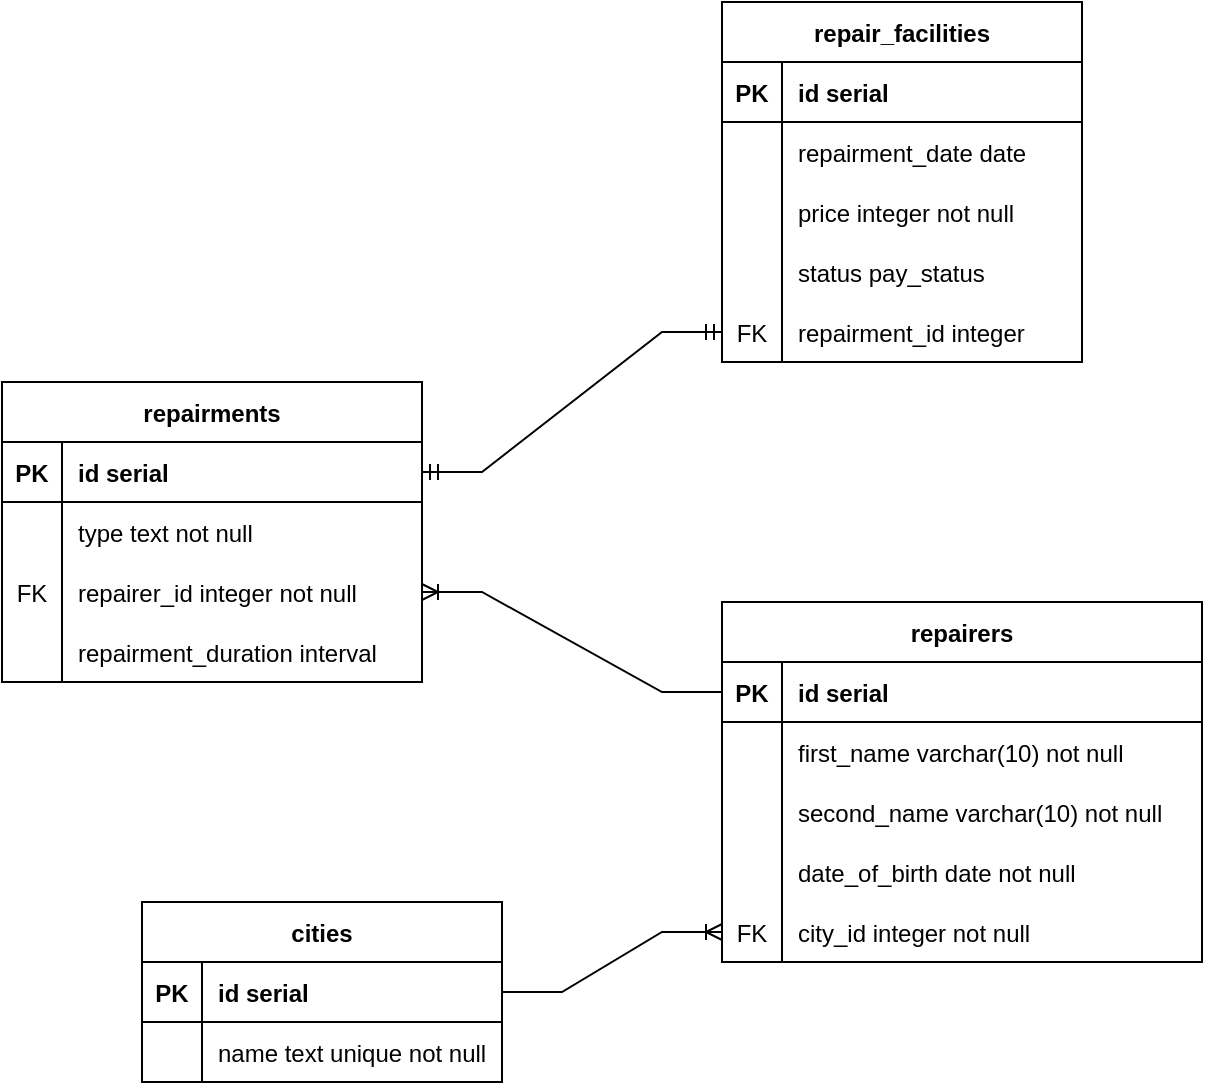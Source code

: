 <mxfile version="20.3.0" type="device"><diagram id="R2lEEEUBdFMjLlhIrx00" name="Page-1"><mxGraphModel dx="827" dy="602" grid="1" gridSize="10" guides="1" tooltips="1" connect="1" arrows="1" fold="1" page="1" pageScale="1" pageWidth="850" pageHeight="1100" math="0" shadow="0" extFonts="Permanent Marker^https://fonts.googleapis.com/css?family=Permanent+Marker"><root><mxCell id="0"/><mxCell id="1" parent="0"/><mxCell id="yAkFR2DgiShw1poOtMcD-1" value="repair_facilities" style="shape=table;startSize=30;container=1;collapsible=1;childLayout=tableLayout;fixedRows=1;rowLines=0;fontStyle=1;align=center;resizeLast=1;" vertex="1" parent="1"><mxGeometry x="490" y="140" width="180" height="180" as="geometry"/></mxCell><mxCell id="yAkFR2DgiShw1poOtMcD-2" value="" style="shape=tableRow;horizontal=0;startSize=0;swimlaneHead=0;swimlaneBody=0;fillColor=none;collapsible=0;dropTarget=0;points=[[0,0.5],[1,0.5]];portConstraint=eastwest;top=0;left=0;right=0;bottom=1;" vertex="1" parent="yAkFR2DgiShw1poOtMcD-1"><mxGeometry y="30" width="180" height="30" as="geometry"/></mxCell><mxCell id="yAkFR2DgiShw1poOtMcD-3" value="PK" style="shape=partialRectangle;connectable=0;fillColor=none;top=0;left=0;bottom=0;right=0;fontStyle=1;overflow=hidden;" vertex="1" parent="yAkFR2DgiShw1poOtMcD-2"><mxGeometry width="30" height="30" as="geometry"><mxRectangle width="30" height="30" as="alternateBounds"/></mxGeometry></mxCell><mxCell id="yAkFR2DgiShw1poOtMcD-4" value="id serial" style="shape=partialRectangle;connectable=0;fillColor=none;top=0;left=0;bottom=0;right=0;align=left;spacingLeft=6;fontStyle=1;overflow=hidden;" vertex="1" parent="yAkFR2DgiShw1poOtMcD-2"><mxGeometry x="30" width="150" height="30" as="geometry"><mxRectangle width="150" height="30" as="alternateBounds"/></mxGeometry></mxCell><mxCell id="yAkFR2DgiShw1poOtMcD-5" value="" style="shape=tableRow;horizontal=0;startSize=0;swimlaneHead=0;swimlaneBody=0;fillColor=none;collapsible=0;dropTarget=0;points=[[0,0.5],[1,0.5]];portConstraint=eastwest;top=0;left=0;right=0;bottom=0;" vertex="1" parent="yAkFR2DgiShw1poOtMcD-1"><mxGeometry y="60" width="180" height="30" as="geometry"/></mxCell><mxCell id="yAkFR2DgiShw1poOtMcD-6" value="" style="shape=partialRectangle;connectable=0;fillColor=none;top=0;left=0;bottom=0;right=0;editable=1;overflow=hidden;" vertex="1" parent="yAkFR2DgiShw1poOtMcD-5"><mxGeometry width="30" height="30" as="geometry"><mxRectangle width="30" height="30" as="alternateBounds"/></mxGeometry></mxCell><mxCell id="yAkFR2DgiShw1poOtMcD-7" value="repairment_date date" style="shape=partialRectangle;connectable=0;fillColor=none;top=0;left=0;bottom=0;right=0;align=left;spacingLeft=6;overflow=hidden;" vertex="1" parent="yAkFR2DgiShw1poOtMcD-5"><mxGeometry x="30" width="150" height="30" as="geometry"><mxRectangle width="150" height="30" as="alternateBounds"/></mxGeometry></mxCell><mxCell id="yAkFR2DgiShw1poOtMcD-8" value="" style="shape=tableRow;horizontal=0;startSize=0;swimlaneHead=0;swimlaneBody=0;fillColor=none;collapsible=0;dropTarget=0;points=[[0,0.5],[1,0.5]];portConstraint=eastwest;top=0;left=0;right=0;bottom=0;" vertex="1" parent="yAkFR2DgiShw1poOtMcD-1"><mxGeometry y="90" width="180" height="30" as="geometry"/></mxCell><mxCell id="yAkFR2DgiShw1poOtMcD-9" value="" style="shape=partialRectangle;connectable=0;fillColor=none;top=0;left=0;bottom=0;right=0;editable=1;overflow=hidden;" vertex="1" parent="yAkFR2DgiShw1poOtMcD-8"><mxGeometry width="30" height="30" as="geometry"><mxRectangle width="30" height="30" as="alternateBounds"/></mxGeometry></mxCell><mxCell id="yAkFR2DgiShw1poOtMcD-10" value="price integer not null" style="shape=partialRectangle;connectable=0;fillColor=none;top=0;left=0;bottom=0;right=0;align=left;spacingLeft=6;overflow=hidden;" vertex="1" parent="yAkFR2DgiShw1poOtMcD-8"><mxGeometry x="30" width="150" height="30" as="geometry"><mxRectangle width="150" height="30" as="alternateBounds"/></mxGeometry></mxCell><mxCell id="yAkFR2DgiShw1poOtMcD-11" value="" style="shape=tableRow;horizontal=0;startSize=0;swimlaneHead=0;swimlaneBody=0;fillColor=none;collapsible=0;dropTarget=0;points=[[0,0.5],[1,0.5]];portConstraint=eastwest;top=0;left=0;right=0;bottom=0;" vertex="1" parent="yAkFR2DgiShw1poOtMcD-1"><mxGeometry y="120" width="180" height="30" as="geometry"/></mxCell><mxCell id="yAkFR2DgiShw1poOtMcD-12" value="" style="shape=partialRectangle;connectable=0;fillColor=none;top=0;left=0;bottom=0;right=0;editable=1;overflow=hidden;" vertex="1" parent="yAkFR2DgiShw1poOtMcD-11"><mxGeometry width="30" height="30" as="geometry"><mxRectangle width="30" height="30" as="alternateBounds"/></mxGeometry></mxCell><mxCell id="yAkFR2DgiShw1poOtMcD-13" value="status pay_status" style="shape=partialRectangle;connectable=0;fillColor=none;top=0;left=0;bottom=0;right=0;align=left;spacingLeft=6;overflow=hidden;" vertex="1" parent="yAkFR2DgiShw1poOtMcD-11"><mxGeometry x="30" width="150" height="30" as="geometry"><mxRectangle width="150" height="30" as="alternateBounds"/></mxGeometry></mxCell><mxCell id="yAkFR2DgiShw1poOtMcD-27" style="shape=tableRow;horizontal=0;startSize=0;swimlaneHead=0;swimlaneBody=0;fillColor=none;collapsible=0;dropTarget=0;points=[[0,0.5],[1,0.5]];portConstraint=eastwest;top=0;left=0;right=0;bottom=0;" vertex="1" parent="yAkFR2DgiShw1poOtMcD-1"><mxGeometry y="150" width="180" height="30" as="geometry"/></mxCell><mxCell id="yAkFR2DgiShw1poOtMcD-28" value="FK" style="shape=partialRectangle;connectable=0;fillColor=none;top=0;left=0;bottom=0;right=0;editable=1;overflow=hidden;" vertex="1" parent="yAkFR2DgiShw1poOtMcD-27"><mxGeometry width="30" height="30" as="geometry"><mxRectangle width="30" height="30" as="alternateBounds"/></mxGeometry></mxCell><mxCell id="yAkFR2DgiShw1poOtMcD-29" value="repairment_id integer" style="shape=partialRectangle;connectable=0;fillColor=none;top=0;left=0;bottom=0;right=0;align=left;spacingLeft=6;overflow=hidden;" vertex="1" parent="yAkFR2DgiShw1poOtMcD-27"><mxGeometry x="30" width="150" height="30" as="geometry"><mxRectangle width="150" height="30" as="alternateBounds"/></mxGeometry></mxCell><mxCell id="yAkFR2DgiShw1poOtMcD-14" value="repairments" style="shape=table;startSize=30;container=1;collapsible=1;childLayout=tableLayout;fixedRows=1;rowLines=0;fontStyle=1;align=center;resizeLast=1;" vertex="1" parent="1"><mxGeometry x="130" y="330" width="210" height="150" as="geometry"/></mxCell><mxCell id="yAkFR2DgiShw1poOtMcD-15" value="" style="shape=tableRow;horizontal=0;startSize=0;swimlaneHead=0;swimlaneBody=0;fillColor=none;collapsible=0;dropTarget=0;points=[[0,0.5],[1,0.5]];portConstraint=eastwest;top=0;left=0;right=0;bottom=1;" vertex="1" parent="yAkFR2DgiShw1poOtMcD-14"><mxGeometry y="30" width="210" height="30" as="geometry"/></mxCell><mxCell id="yAkFR2DgiShw1poOtMcD-16" value="PK" style="shape=partialRectangle;connectable=0;fillColor=none;top=0;left=0;bottom=0;right=0;fontStyle=1;overflow=hidden;" vertex="1" parent="yAkFR2DgiShw1poOtMcD-15"><mxGeometry width="30" height="30" as="geometry"><mxRectangle width="30" height="30" as="alternateBounds"/></mxGeometry></mxCell><mxCell id="yAkFR2DgiShw1poOtMcD-17" value="id serial" style="shape=partialRectangle;connectable=0;fillColor=none;top=0;left=0;bottom=0;right=0;align=left;spacingLeft=6;fontStyle=1;overflow=hidden;" vertex="1" parent="yAkFR2DgiShw1poOtMcD-15"><mxGeometry x="30" width="180" height="30" as="geometry"><mxRectangle width="180" height="30" as="alternateBounds"/></mxGeometry></mxCell><mxCell id="yAkFR2DgiShw1poOtMcD-18" value="" style="shape=tableRow;horizontal=0;startSize=0;swimlaneHead=0;swimlaneBody=0;fillColor=none;collapsible=0;dropTarget=0;points=[[0,0.5],[1,0.5]];portConstraint=eastwest;top=0;left=0;right=0;bottom=0;" vertex="1" parent="yAkFR2DgiShw1poOtMcD-14"><mxGeometry y="60" width="210" height="30" as="geometry"/></mxCell><mxCell id="yAkFR2DgiShw1poOtMcD-19" value="" style="shape=partialRectangle;connectable=0;fillColor=none;top=0;left=0;bottom=0;right=0;editable=1;overflow=hidden;" vertex="1" parent="yAkFR2DgiShw1poOtMcD-18"><mxGeometry width="30" height="30" as="geometry"><mxRectangle width="30" height="30" as="alternateBounds"/></mxGeometry></mxCell><mxCell id="yAkFR2DgiShw1poOtMcD-20" value="type text not null" style="shape=partialRectangle;connectable=0;fillColor=none;top=0;left=0;bottom=0;right=0;align=left;spacingLeft=6;overflow=hidden;" vertex="1" parent="yAkFR2DgiShw1poOtMcD-18"><mxGeometry x="30" width="180" height="30" as="geometry"><mxRectangle width="180" height="30" as="alternateBounds"/></mxGeometry></mxCell><mxCell id="yAkFR2DgiShw1poOtMcD-24" value="" style="shape=tableRow;horizontal=0;startSize=0;swimlaneHead=0;swimlaneBody=0;fillColor=none;collapsible=0;dropTarget=0;points=[[0,0.5],[1,0.5]];portConstraint=eastwest;top=0;left=0;right=0;bottom=0;" vertex="1" parent="yAkFR2DgiShw1poOtMcD-14"><mxGeometry y="90" width="210" height="30" as="geometry"/></mxCell><mxCell id="yAkFR2DgiShw1poOtMcD-25" value="FK" style="shape=partialRectangle;connectable=0;fillColor=none;top=0;left=0;bottom=0;right=0;editable=1;overflow=hidden;" vertex="1" parent="yAkFR2DgiShw1poOtMcD-24"><mxGeometry width="30" height="30" as="geometry"><mxRectangle width="30" height="30" as="alternateBounds"/></mxGeometry></mxCell><mxCell id="yAkFR2DgiShw1poOtMcD-26" value="repairer_id integer not null" style="shape=partialRectangle;connectable=0;fillColor=none;top=0;left=0;bottom=0;right=0;align=left;spacingLeft=6;overflow=hidden;" vertex="1" parent="yAkFR2DgiShw1poOtMcD-24"><mxGeometry x="30" width="180" height="30" as="geometry"><mxRectangle width="180" height="30" as="alternateBounds"/></mxGeometry></mxCell><mxCell id="yAkFR2DgiShw1poOtMcD-30" style="shape=tableRow;horizontal=0;startSize=0;swimlaneHead=0;swimlaneBody=0;fillColor=none;collapsible=0;dropTarget=0;points=[[0,0.5],[1,0.5]];portConstraint=eastwest;top=0;left=0;right=0;bottom=0;" vertex="1" parent="yAkFR2DgiShw1poOtMcD-14"><mxGeometry y="120" width="210" height="30" as="geometry"/></mxCell><mxCell id="yAkFR2DgiShw1poOtMcD-31" style="shape=partialRectangle;connectable=0;fillColor=none;top=0;left=0;bottom=0;right=0;editable=1;overflow=hidden;" vertex="1" parent="yAkFR2DgiShw1poOtMcD-30"><mxGeometry width="30" height="30" as="geometry"><mxRectangle width="30" height="30" as="alternateBounds"/></mxGeometry></mxCell><mxCell id="yAkFR2DgiShw1poOtMcD-32" value="repairment_duration interval" style="shape=partialRectangle;connectable=0;fillColor=none;top=0;left=0;bottom=0;right=0;align=left;spacingLeft=6;overflow=hidden;" vertex="1" parent="yAkFR2DgiShw1poOtMcD-30"><mxGeometry x="30" width="180" height="30" as="geometry"><mxRectangle width="180" height="30" as="alternateBounds"/></mxGeometry></mxCell><mxCell id="yAkFR2DgiShw1poOtMcD-33" value="" style="edgeStyle=entityRelationEdgeStyle;fontSize=12;html=1;endArrow=ERmandOne;startArrow=ERmandOne;rounded=0;exitX=1;exitY=0.5;exitDx=0;exitDy=0;" edge="1" parent="1" source="yAkFR2DgiShw1poOtMcD-15" target="yAkFR2DgiShw1poOtMcD-27"><mxGeometry width="100" height="100" relative="1" as="geometry"><mxPoint x="400" y="490" as="sourcePoint"/><mxPoint x="500" y="390" as="targetPoint"/></mxGeometry></mxCell><mxCell id="yAkFR2DgiShw1poOtMcD-34" value="repairers" style="shape=table;startSize=30;container=1;collapsible=1;childLayout=tableLayout;fixedRows=1;rowLines=0;fontStyle=1;align=center;resizeLast=1;" vertex="1" parent="1"><mxGeometry x="490" y="440" width="240" height="180" as="geometry"/></mxCell><mxCell id="yAkFR2DgiShw1poOtMcD-35" value="" style="shape=tableRow;horizontal=0;startSize=0;swimlaneHead=0;swimlaneBody=0;fillColor=none;collapsible=0;dropTarget=0;points=[[0,0.5],[1,0.5]];portConstraint=eastwest;top=0;left=0;right=0;bottom=1;" vertex="1" parent="yAkFR2DgiShw1poOtMcD-34"><mxGeometry y="30" width="240" height="30" as="geometry"/></mxCell><mxCell id="yAkFR2DgiShw1poOtMcD-36" value="PK" style="shape=partialRectangle;connectable=0;fillColor=none;top=0;left=0;bottom=0;right=0;fontStyle=1;overflow=hidden;" vertex="1" parent="yAkFR2DgiShw1poOtMcD-35"><mxGeometry width="30" height="30" as="geometry"><mxRectangle width="30" height="30" as="alternateBounds"/></mxGeometry></mxCell><mxCell id="yAkFR2DgiShw1poOtMcD-37" value="id serial" style="shape=partialRectangle;connectable=0;fillColor=none;top=0;left=0;bottom=0;right=0;align=left;spacingLeft=6;fontStyle=1;overflow=hidden;" vertex="1" parent="yAkFR2DgiShw1poOtMcD-35"><mxGeometry x="30" width="210" height="30" as="geometry"><mxRectangle width="210" height="30" as="alternateBounds"/></mxGeometry></mxCell><mxCell id="yAkFR2DgiShw1poOtMcD-38" value="" style="shape=tableRow;horizontal=0;startSize=0;swimlaneHead=0;swimlaneBody=0;fillColor=none;collapsible=0;dropTarget=0;points=[[0,0.5],[1,0.5]];portConstraint=eastwest;top=0;left=0;right=0;bottom=0;" vertex="1" parent="yAkFR2DgiShw1poOtMcD-34"><mxGeometry y="60" width="240" height="30" as="geometry"/></mxCell><mxCell id="yAkFR2DgiShw1poOtMcD-39" value="" style="shape=partialRectangle;connectable=0;fillColor=none;top=0;left=0;bottom=0;right=0;editable=1;overflow=hidden;" vertex="1" parent="yAkFR2DgiShw1poOtMcD-38"><mxGeometry width="30" height="30" as="geometry"><mxRectangle width="30" height="30" as="alternateBounds"/></mxGeometry></mxCell><mxCell id="yAkFR2DgiShw1poOtMcD-40" value="first_name varchar(10) not null" style="shape=partialRectangle;connectable=0;fillColor=none;top=0;left=0;bottom=0;right=0;align=left;spacingLeft=6;overflow=hidden;" vertex="1" parent="yAkFR2DgiShw1poOtMcD-38"><mxGeometry x="30" width="210" height="30" as="geometry"><mxRectangle width="210" height="30" as="alternateBounds"/></mxGeometry></mxCell><mxCell id="yAkFR2DgiShw1poOtMcD-41" value="" style="shape=tableRow;horizontal=0;startSize=0;swimlaneHead=0;swimlaneBody=0;fillColor=none;collapsible=0;dropTarget=0;points=[[0,0.5],[1,0.5]];portConstraint=eastwest;top=0;left=0;right=0;bottom=0;" vertex="1" parent="yAkFR2DgiShw1poOtMcD-34"><mxGeometry y="90" width="240" height="30" as="geometry"/></mxCell><mxCell id="yAkFR2DgiShw1poOtMcD-42" value="" style="shape=partialRectangle;connectable=0;fillColor=none;top=0;left=0;bottom=0;right=0;editable=1;overflow=hidden;" vertex="1" parent="yAkFR2DgiShw1poOtMcD-41"><mxGeometry width="30" height="30" as="geometry"><mxRectangle width="30" height="30" as="alternateBounds"/></mxGeometry></mxCell><mxCell id="yAkFR2DgiShw1poOtMcD-43" value="second_name varchar(10) not null" style="shape=partialRectangle;connectable=0;fillColor=none;top=0;left=0;bottom=0;right=0;align=left;spacingLeft=6;overflow=hidden;" vertex="1" parent="yAkFR2DgiShw1poOtMcD-41"><mxGeometry x="30" width="210" height="30" as="geometry"><mxRectangle width="210" height="30" as="alternateBounds"/></mxGeometry></mxCell><mxCell id="yAkFR2DgiShw1poOtMcD-44" value="" style="shape=tableRow;horizontal=0;startSize=0;swimlaneHead=0;swimlaneBody=0;fillColor=none;collapsible=0;dropTarget=0;points=[[0,0.5],[1,0.5]];portConstraint=eastwest;top=0;left=0;right=0;bottom=0;" vertex="1" parent="yAkFR2DgiShw1poOtMcD-34"><mxGeometry y="120" width="240" height="30" as="geometry"/></mxCell><mxCell id="yAkFR2DgiShw1poOtMcD-45" value="" style="shape=partialRectangle;connectable=0;fillColor=none;top=0;left=0;bottom=0;right=0;editable=1;overflow=hidden;" vertex="1" parent="yAkFR2DgiShw1poOtMcD-44"><mxGeometry width="30" height="30" as="geometry"><mxRectangle width="30" height="30" as="alternateBounds"/></mxGeometry></mxCell><mxCell id="yAkFR2DgiShw1poOtMcD-46" value="date_of_birth date not null" style="shape=partialRectangle;connectable=0;fillColor=none;top=0;left=0;bottom=0;right=0;align=left;spacingLeft=6;overflow=hidden;" vertex="1" parent="yAkFR2DgiShw1poOtMcD-44"><mxGeometry x="30" width="210" height="30" as="geometry"><mxRectangle width="210" height="30" as="alternateBounds"/></mxGeometry></mxCell><mxCell id="yAkFR2DgiShw1poOtMcD-48" style="shape=tableRow;horizontal=0;startSize=0;swimlaneHead=0;swimlaneBody=0;fillColor=none;collapsible=0;dropTarget=0;points=[[0,0.5],[1,0.5]];portConstraint=eastwest;top=0;left=0;right=0;bottom=0;" vertex="1" parent="yAkFR2DgiShw1poOtMcD-34"><mxGeometry y="150" width="240" height="30" as="geometry"/></mxCell><mxCell id="yAkFR2DgiShw1poOtMcD-49" value="FK" style="shape=partialRectangle;connectable=0;fillColor=none;top=0;left=0;bottom=0;right=0;editable=1;overflow=hidden;" vertex="1" parent="yAkFR2DgiShw1poOtMcD-48"><mxGeometry width="30" height="30" as="geometry"><mxRectangle width="30" height="30" as="alternateBounds"/></mxGeometry></mxCell><mxCell id="yAkFR2DgiShw1poOtMcD-50" value="city_id integer not null" style="shape=partialRectangle;connectable=0;fillColor=none;top=0;left=0;bottom=0;right=0;align=left;spacingLeft=6;overflow=hidden;" vertex="1" parent="yAkFR2DgiShw1poOtMcD-48"><mxGeometry x="30" width="210" height="30" as="geometry"><mxRectangle width="210" height="30" as="alternateBounds"/></mxGeometry></mxCell><mxCell id="yAkFR2DgiShw1poOtMcD-47" value="" style="edgeStyle=entityRelationEdgeStyle;fontSize=12;html=1;endArrow=ERoneToMany;rounded=0;exitX=0;exitY=0.5;exitDx=0;exitDy=0;entryX=1;entryY=0.5;entryDx=0;entryDy=0;" edge="1" parent="1" source="yAkFR2DgiShw1poOtMcD-35" target="yAkFR2DgiShw1poOtMcD-24"><mxGeometry width="100" height="100" relative="1" as="geometry"><mxPoint x="400" y="490" as="sourcePoint"/><mxPoint x="390" y="410" as="targetPoint"/></mxGeometry></mxCell><mxCell id="yAkFR2DgiShw1poOtMcD-51" value="cities" style="shape=table;startSize=30;container=1;collapsible=1;childLayout=tableLayout;fixedRows=1;rowLines=0;fontStyle=1;align=center;resizeLast=1;" vertex="1" parent="1"><mxGeometry x="200" y="590" width="180" height="90" as="geometry"/></mxCell><mxCell id="yAkFR2DgiShw1poOtMcD-52" value="" style="shape=tableRow;horizontal=0;startSize=0;swimlaneHead=0;swimlaneBody=0;fillColor=none;collapsible=0;dropTarget=0;points=[[0,0.5],[1,0.5]];portConstraint=eastwest;top=0;left=0;right=0;bottom=1;" vertex="1" parent="yAkFR2DgiShw1poOtMcD-51"><mxGeometry y="30" width="180" height="30" as="geometry"/></mxCell><mxCell id="yAkFR2DgiShw1poOtMcD-53" value="PK" style="shape=partialRectangle;connectable=0;fillColor=none;top=0;left=0;bottom=0;right=0;fontStyle=1;overflow=hidden;" vertex="1" parent="yAkFR2DgiShw1poOtMcD-52"><mxGeometry width="30" height="30" as="geometry"><mxRectangle width="30" height="30" as="alternateBounds"/></mxGeometry></mxCell><mxCell id="yAkFR2DgiShw1poOtMcD-54" value="id serial" style="shape=partialRectangle;connectable=0;fillColor=none;top=0;left=0;bottom=0;right=0;align=left;spacingLeft=6;fontStyle=1;overflow=hidden;" vertex="1" parent="yAkFR2DgiShw1poOtMcD-52"><mxGeometry x="30" width="150" height="30" as="geometry"><mxRectangle width="150" height="30" as="alternateBounds"/></mxGeometry></mxCell><mxCell id="yAkFR2DgiShw1poOtMcD-55" value="" style="shape=tableRow;horizontal=0;startSize=0;swimlaneHead=0;swimlaneBody=0;fillColor=none;collapsible=0;dropTarget=0;points=[[0,0.5],[1,0.5]];portConstraint=eastwest;top=0;left=0;right=0;bottom=0;" vertex="1" parent="yAkFR2DgiShw1poOtMcD-51"><mxGeometry y="60" width="180" height="30" as="geometry"/></mxCell><mxCell id="yAkFR2DgiShw1poOtMcD-56" value="" style="shape=partialRectangle;connectable=0;fillColor=none;top=0;left=0;bottom=0;right=0;editable=1;overflow=hidden;" vertex="1" parent="yAkFR2DgiShw1poOtMcD-55"><mxGeometry width="30" height="30" as="geometry"><mxRectangle width="30" height="30" as="alternateBounds"/></mxGeometry></mxCell><mxCell id="yAkFR2DgiShw1poOtMcD-57" value="name text unique not null" style="shape=partialRectangle;connectable=0;fillColor=none;top=0;left=0;bottom=0;right=0;align=left;spacingLeft=6;overflow=hidden;" vertex="1" parent="yAkFR2DgiShw1poOtMcD-55"><mxGeometry x="30" width="150" height="30" as="geometry"><mxRectangle width="150" height="30" as="alternateBounds"/></mxGeometry></mxCell><mxCell id="yAkFR2DgiShw1poOtMcD-65" value="" style="edgeStyle=entityRelationEdgeStyle;fontSize=12;html=1;endArrow=ERoneToMany;rounded=0;exitX=1;exitY=0.5;exitDx=0;exitDy=0;entryX=0;entryY=0.5;entryDx=0;entryDy=0;" edge="1" parent="1" source="yAkFR2DgiShw1poOtMcD-52" target="yAkFR2DgiShw1poOtMcD-48"><mxGeometry width="100" height="100" relative="1" as="geometry"><mxPoint x="320" y="540" as="sourcePoint"/><mxPoint x="420" y="440" as="targetPoint"/></mxGeometry></mxCell></root></mxGraphModel></diagram></mxfile>
